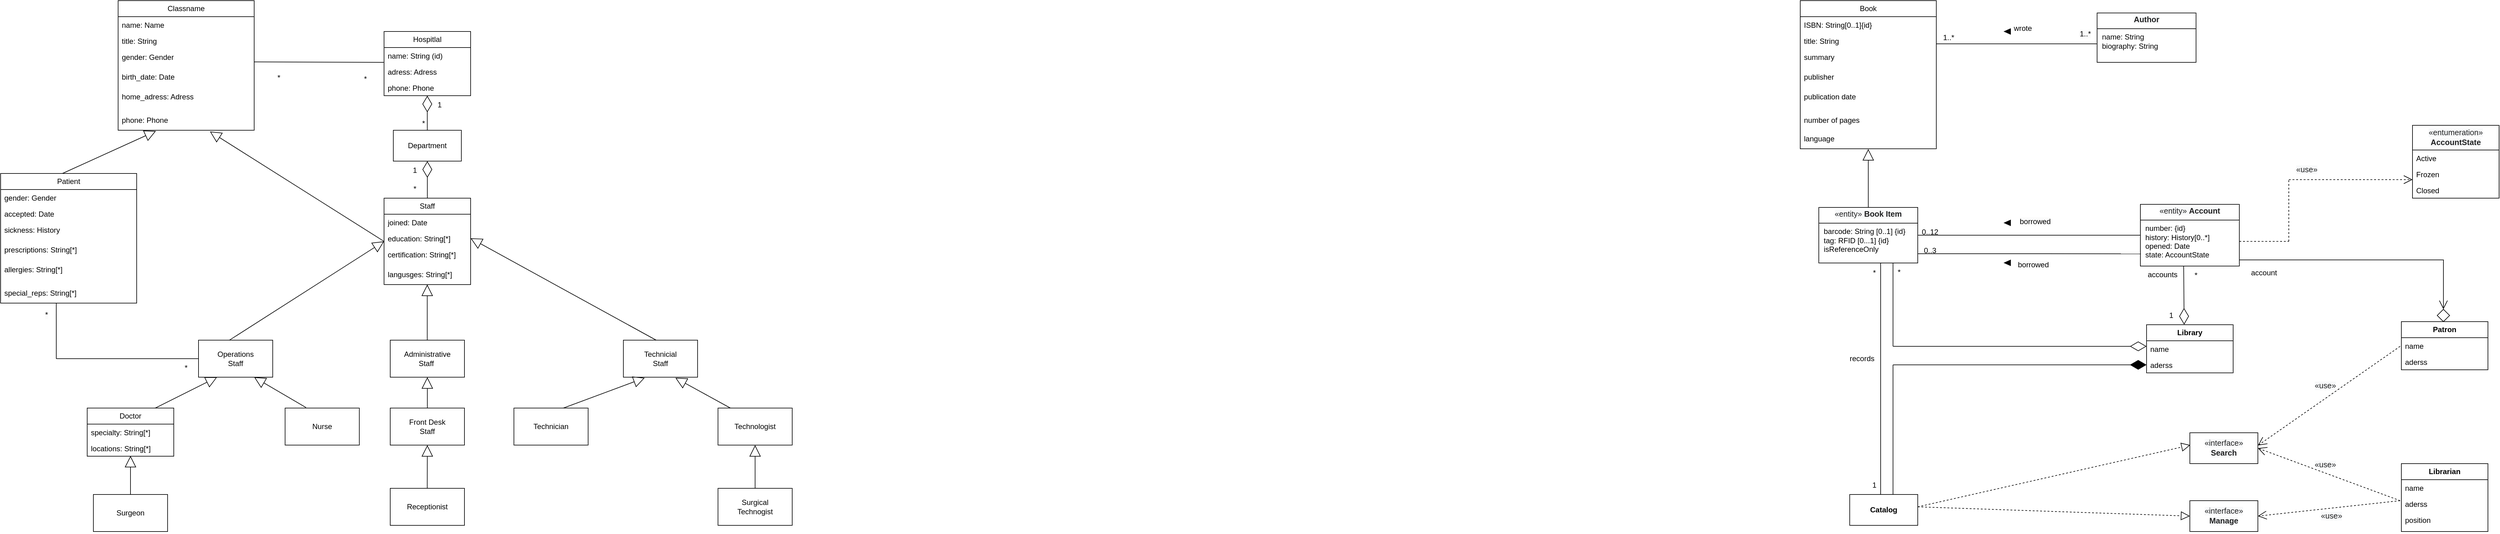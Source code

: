<mxfile version="26.0.6">
  <diagram name="Страница — 1" id="iwlYikpwrfQ1v3cVavcZ">
    <mxGraphModel dx="5607" dy="2600" grid="1" gridSize="10" guides="1" tooltips="1" connect="1" arrows="1" fold="1" page="1" pageScale="1" pageWidth="827" pageHeight="1169" math="0" shadow="0">
      <root>
        <mxCell id="0" />
        <mxCell id="1" parent="0" />
        <mxCell id="Wjek3iveRaIt2xlP4JqD-9" value="Hospitlal" style="swimlane;fontStyle=0;childLayout=stackLayout;horizontal=1;startSize=26;fillColor=none;horizontalStack=0;resizeParent=1;resizeParentMax=0;resizeLast=0;collapsible=1;marginBottom=0;whiteSpace=wrap;html=1;" vertex="1" parent="1">
          <mxGeometry x="320" y="100" width="140" height="104" as="geometry" />
        </mxCell>
        <mxCell id="Wjek3iveRaIt2xlP4JqD-10" value="name: String (id)" style="text;strokeColor=none;fillColor=none;align=left;verticalAlign=top;spacingLeft=4;spacingRight=4;overflow=hidden;rotatable=0;points=[[0,0.5],[1,0.5]];portConstraint=eastwest;whiteSpace=wrap;html=1;" vertex="1" parent="Wjek3iveRaIt2xlP4JqD-9">
          <mxGeometry y="26" width="140" height="26" as="geometry" />
        </mxCell>
        <mxCell id="Wjek3iveRaIt2xlP4JqD-11" value="adress: Adress" style="text;strokeColor=none;fillColor=none;align=left;verticalAlign=top;spacingLeft=4;spacingRight=4;overflow=hidden;rotatable=0;points=[[0,0.5],[1,0.5]];portConstraint=eastwest;whiteSpace=wrap;html=1;" vertex="1" parent="Wjek3iveRaIt2xlP4JqD-9">
          <mxGeometry y="52" width="140" height="26" as="geometry" />
        </mxCell>
        <mxCell id="Wjek3iveRaIt2xlP4JqD-12" value="phone: Phone" style="text;strokeColor=none;fillColor=none;align=left;verticalAlign=top;spacingLeft=4;spacingRight=4;overflow=hidden;rotatable=0;points=[[0,0.5],[1,0.5]];portConstraint=eastwest;whiteSpace=wrap;html=1;" vertex="1" parent="Wjek3iveRaIt2xlP4JqD-9">
          <mxGeometry y="78" width="140" height="26" as="geometry" />
        </mxCell>
        <mxCell id="Wjek3iveRaIt2xlP4JqD-14" value="Department" style="html=1;whiteSpace=wrap;" vertex="1" parent="1">
          <mxGeometry x="335" y="260" width="110" height="50" as="geometry" />
        </mxCell>
        <mxCell id="Wjek3iveRaIt2xlP4JqD-21" value="Staff" style="swimlane;fontStyle=0;childLayout=stackLayout;horizontal=1;startSize=26;fillColor=none;horizontalStack=0;resizeParent=1;resizeParentMax=0;resizeLast=0;collapsible=1;marginBottom=0;whiteSpace=wrap;html=1;" vertex="1" parent="1">
          <mxGeometry x="320" y="370" width="140" height="140" as="geometry" />
        </mxCell>
        <mxCell id="Wjek3iveRaIt2xlP4JqD-67" value="" style="endArrow=diamondThin;endFill=0;endSize=24;html=1;rounded=0;entryX=0.5;entryY=1;entryDx=0;entryDy=0;" edge="1" parent="Wjek3iveRaIt2xlP4JqD-21" target="Wjek3iveRaIt2xlP4JqD-14">
          <mxGeometry width="160" relative="1" as="geometry">
            <mxPoint x="70" as="sourcePoint" />
            <mxPoint x="230" as="targetPoint" />
          </mxGeometry>
        </mxCell>
        <mxCell id="Wjek3iveRaIt2xlP4JqD-22" value="joined: Date" style="text;strokeColor=none;fillColor=none;align=left;verticalAlign=top;spacingLeft=4;spacingRight=4;overflow=hidden;rotatable=0;points=[[0,0.5],[1,0.5]];portConstraint=eastwest;whiteSpace=wrap;html=1;" vertex="1" parent="Wjek3iveRaIt2xlP4JqD-21">
          <mxGeometry y="26" width="140" height="26" as="geometry" />
        </mxCell>
        <mxCell id="Wjek3iveRaIt2xlP4JqD-23" value="education: String[*]" style="text;strokeColor=none;fillColor=none;align=left;verticalAlign=top;spacingLeft=4;spacingRight=4;overflow=hidden;rotatable=0;points=[[0,0.5],[1,0.5]];portConstraint=eastwest;whiteSpace=wrap;html=1;" vertex="1" parent="Wjek3iveRaIt2xlP4JqD-21">
          <mxGeometry y="52" width="140" height="26" as="geometry" />
        </mxCell>
        <mxCell id="Wjek3iveRaIt2xlP4JqD-24" value="certification: String[*]" style="text;strokeColor=none;fillColor=none;align=left;verticalAlign=top;spacingLeft=4;spacingRight=4;overflow=hidden;rotatable=0;points=[[0,0.5],[1,0.5]];portConstraint=eastwest;whiteSpace=wrap;html=1;" vertex="1" parent="Wjek3iveRaIt2xlP4JqD-21">
          <mxGeometry y="78" width="140" height="32" as="geometry" />
        </mxCell>
        <mxCell id="Wjek3iveRaIt2xlP4JqD-26" value="langusges: String[*]" style="text;strokeColor=none;fillColor=none;align=left;verticalAlign=top;spacingLeft=4;spacingRight=4;overflow=hidden;rotatable=0;points=[[0,0.5],[1,0.5]];portConstraint=eastwest;whiteSpace=wrap;html=1;" vertex="1" parent="Wjek3iveRaIt2xlP4JqD-21">
          <mxGeometry y="110" width="140" height="30" as="geometry" />
        </mxCell>
        <mxCell id="Wjek3iveRaIt2xlP4JqD-27" value="Classname" style="swimlane;fontStyle=0;childLayout=stackLayout;horizontal=1;startSize=26;fillColor=none;horizontalStack=0;resizeParent=1;resizeParentMax=0;resizeLast=0;collapsible=1;marginBottom=0;whiteSpace=wrap;html=1;" vertex="1" parent="1">
          <mxGeometry x="-110" y="50" width="220" height="210" as="geometry" />
        </mxCell>
        <mxCell id="Wjek3iveRaIt2xlP4JqD-28" value="name: Name" style="text;strokeColor=none;fillColor=none;align=left;verticalAlign=top;spacingLeft=4;spacingRight=4;overflow=hidden;rotatable=0;points=[[0,0.5],[1,0.5]];portConstraint=eastwest;whiteSpace=wrap;html=1;" vertex="1" parent="Wjek3iveRaIt2xlP4JqD-27">
          <mxGeometry y="26" width="220" height="26" as="geometry" />
        </mxCell>
        <mxCell id="Wjek3iveRaIt2xlP4JqD-29" value="title: String" style="text;strokeColor=none;fillColor=none;align=left;verticalAlign=top;spacingLeft=4;spacingRight=4;overflow=hidden;rotatable=0;points=[[0,0.5],[1,0.5]];portConstraint=eastwest;whiteSpace=wrap;html=1;" vertex="1" parent="Wjek3iveRaIt2xlP4JqD-27">
          <mxGeometry y="52" width="220" height="26" as="geometry" />
        </mxCell>
        <mxCell id="Wjek3iveRaIt2xlP4JqD-30" value="gender: Gender" style="text;strokeColor=none;fillColor=none;align=left;verticalAlign=top;spacingLeft=4;spacingRight=4;overflow=hidden;rotatable=0;points=[[0,0.5],[1,0.5]];portConstraint=eastwest;whiteSpace=wrap;html=1;" vertex="1" parent="Wjek3iveRaIt2xlP4JqD-27">
          <mxGeometry y="78" width="220" height="32" as="geometry" />
        </mxCell>
        <mxCell id="Wjek3iveRaIt2xlP4JqD-33" value="birth_date: Date" style="text;strokeColor=none;fillColor=none;align=left;verticalAlign=top;spacingLeft=4;spacingRight=4;overflow=hidden;rotatable=0;points=[[0,0.5],[1,0.5]];portConstraint=eastwest;whiteSpace=wrap;html=1;" vertex="1" parent="Wjek3iveRaIt2xlP4JqD-27">
          <mxGeometry y="110" width="220" height="32" as="geometry" />
        </mxCell>
        <mxCell id="Wjek3iveRaIt2xlP4JqD-32" value="home_adress: Adress" style="text;strokeColor=none;fillColor=none;align=left;verticalAlign=top;spacingLeft=4;spacingRight=4;overflow=hidden;rotatable=0;points=[[0,0.5],[1,0.5]];portConstraint=eastwest;whiteSpace=wrap;html=1;" vertex="1" parent="Wjek3iveRaIt2xlP4JqD-27">
          <mxGeometry y="142" width="220" height="38" as="geometry" />
        </mxCell>
        <mxCell id="Wjek3iveRaIt2xlP4JqD-34" value="phone: Phone" style="text;strokeColor=none;fillColor=none;align=left;verticalAlign=top;spacingLeft=4;spacingRight=4;overflow=hidden;rotatable=0;points=[[0,0.5],[1,0.5]];portConstraint=eastwest;whiteSpace=wrap;html=1;" vertex="1" parent="Wjek3iveRaIt2xlP4JqD-27">
          <mxGeometry y="180" width="220" height="30" as="geometry" />
        </mxCell>
        <mxCell id="Wjek3iveRaIt2xlP4JqD-35" value="" style="endArrow=none;html=1;rounded=0;exitX=0.999;exitY=0.665;exitDx=0;exitDy=0;exitPerimeter=0;" edge="1" parent="1" source="Wjek3iveRaIt2xlP4JqD-30">
          <mxGeometry width="50" height="50" relative="1" as="geometry">
            <mxPoint x="270" y="200" as="sourcePoint" />
            <mxPoint x="320" y="150" as="targetPoint" />
          </mxGeometry>
        </mxCell>
        <mxCell id="Wjek3iveRaIt2xlP4JqD-36" value="*" style="text;html=1;align=center;verticalAlign=middle;whiteSpace=wrap;rounded=0;" vertex="1" parent="1">
          <mxGeometry x="120" y="160" width="60" height="30" as="geometry" />
        </mxCell>
        <mxCell id="Wjek3iveRaIt2xlP4JqD-37" value="*" style="text;html=1;align=center;verticalAlign=middle;whiteSpace=wrap;rounded=0;" vertex="1" parent="1">
          <mxGeometry x="260" y="162" width="60" height="30" as="geometry" />
        </mxCell>
        <mxCell id="Wjek3iveRaIt2xlP4JqD-38" value="Patient" style="swimlane;fontStyle=0;childLayout=stackLayout;horizontal=1;startSize=26;fillColor=none;horizontalStack=0;resizeParent=1;resizeParentMax=0;resizeLast=0;collapsible=1;marginBottom=0;whiteSpace=wrap;html=1;" vertex="1" parent="1">
          <mxGeometry x="-300" y="330" width="220" height="210" as="geometry" />
        </mxCell>
        <mxCell id="Wjek3iveRaIt2xlP4JqD-79" value="" style="endArrow=block;endSize=16;endFill=0;html=1;rounded=0;entryX=0.278;entryY=1.041;entryDx=0;entryDy=0;entryPerimeter=0;" edge="1" parent="Wjek3iveRaIt2xlP4JqD-38" target="Wjek3iveRaIt2xlP4JqD-34">
          <mxGeometry width="160" relative="1" as="geometry">
            <mxPoint x="100" as="sourcePoint" />
            <mxPoint x="260" as="targetPoint" />
          </mxGeometry>
        </mxCell>
        <mxCell id="Wjek3iveRaIt2xlP4JqD-39" value="gender: Gender" style="text;strokeColor=none;fillColor=none;align=left;verticalAlign=top;spacingLeft=4;spacingRight=4;overflow=hidden;rotatable=0;points=[[0,0.5],[1,0.5]];portConstraint=eastwest;whiteSpace=wrap;html=1;" vertex="1" parent="Wjek3iveRaIt2xlP4JqD-38">
          <mxGeometry y="26" width="220" height="26" as="geometry" />
        </mxCell>
        <mxCell id="Wjek3iveRaIt2xlP4JqD-40" value="accepted: Date" style="text;strokeColor=none;fillColor=none;align=left;verticalAlign=top;spacingLeft=4;spacingRight=4;overflow=hidden;rotatable=0;points=[[0,0.5],[1,0.5]];portConstraint=eastwest;whiteSpace=wrap;html=1;" vertex="1" parent="Wjek3iveRaIt2xlP4JqD-38">
          <mxGeometry y="52" width="220" height="26" as="geometry" />
        </mxCell>
        <mxCell id="Wjek3iveRaIt2xlP4JqD-41" value="sickness: History" style="text;strokeColor=none;fillColor=none;align=left;verticalAlign=top;spacingLeft=4;spacingRight=4;overflow=hidden;rotatable=0;points=[[0,0.5],[1,0.5]];portConstraint=eastwest;whiteSpace=wrap;html=1;" vertex="1" parent="Wjek3iveRaIt2xlP4JqD-38">
          <mxGeometry y="78" width="220" height="32" as="geometry" />
        </mxCell>
        <mxCell id="Wjek3iveRaIt2xlP4JqD-42" value="prescriptions: String[*]" style="text;strokeColor=none;fillColor=none;align=left;verticalAlign=top;spacingLeft=4;spacingRight=4;overflow=hidden;rotatable=0;points=[[0,0.5],[1,0.5]];portConstraint=eastwest;whiteSpace=wrap;html=1;" vertex="1" parent="Wjek3iveRaIt2xlP4JqD-38">
          <mxGeometry y="110" width="220" height="32" as="geometry" />
        </mxCell>
        <mxCell id="Wjek3iveRaIt2xlP4JqD-43" value="allergies: String[*]" style="text;strokeColor=none;fillColor=none;align=left;verticalAlign=top;spacingLeft=4;spacingRight=4;overflow=hidden;rotatable=0;points=[[0,0.5],[1,0.5]];portConstraint=eastwest;whiteSpace=wrap;html=1;" vertex="1" parent="Wjek3iveRaIt2xlP4JqD-38">
          <mxGeometry y="142" width="220" height="38" as="geometry" />
        </mxCell>
        <mxCell id="Wjek3iveRaIt2xlP4JqD-44" value="special_reps: String[*]" style="text;strokeColor=none;fillColor=none;align=left;verticalAlign=top;spacingLeft=4;spacingRight=4;overflow=hidden;rotatable=0;points=[[0,0.5],[1,0.5]];portConstraint=eastwest;whiteSpace=wrap;html=1;" vertex="1" parent="Wjek3iveRaIt2xlP4JqD-38">
          <mxGeometry y="180" width="220" height="30" as="geometry" />
        </mxCell>
        <mxCell id="Wjek3iveRaIt2xlP4JqD-45" value="Operations&lt;div&gt;Staff&lt;/div&gt;" style="rounded=0;whiteSpace=wrap;html=1;" vertex="1" parent="1">
          <mxGeometry x="20" y="600" width="120" height="60" as="geometry" />
        </mxCell>
        <mxCell id="Wjek3iveRaIt2xlP4JqD-46" value="Administrative&lt;div&gt;Staff&amp;nbsp;&lt;/div&gt;" style="rounded=0;whiteSpace=wrap;html=1;" vertex="1" parent="1">
          <mxGeometry x="330" y="600" width="120" height="60" as="geometry" />
        </mxCell>
        <mxCell id="Wjek3iveRaIt2xlP4JqD-47" value="Front Desk&lt;div&gt;Staff&lt;/div&gt;" style="rounded=0;whiteSpace=wrap;html=1;" vertex="1" parent="1">
          <mxGeometry x="330" y="710" width="120" height="60" as="geometry" />
        </mxCell>
        <mxCell id="Wjek3iveRaIt2xlP4JqD-48" value="Receptionist" style="rounded=0;whiteSpace=wrap;html=1;" vertex="1" parent="1">
          <mxGeometry x="330" y="840" width="120" height="60" as="geometry" />
        </mxCell>
        <mxCell id="Wjek3iveRaIt2xlP4JqD-49" value="Technician" style="rounded=0;whiteSpace=wrap;html=1;" vertex="1" parent="1">
          <mxGeometry x="530" y="710" width="120" height="60" as="geometry" />
        </mxCell>
        <mxCell id="Wjek3iveRaIt2xlP4JqD-50" value="Technicial&lt;div&gt;Staff&lt;/div&gt;" style="rounded=0;whiteSpace=wrap;html=1;" vertex="1" parent="1">
          <mxGeometry x="707" y="600" width="120" height="60" as="geometry" />
        </mxCell>
        <mxCell id="Wjek3iveRaIt2xlP4JqD-51" value="Technologist" style="rounded=0;whiteSpace=wrap;html=1;" vertex="1" parent="1">
          <mxGeometry x="860" y="710" width="120" height="60" as="geometry" />
        </mxCell>
        <mxCell id="Wjek3iveRaIt2xlP4JqD-52" value="Surgical&lt;div&gt;Technogist&lt;/div&gt;" style="rounded=0;whiteSpace=wrap;html=1;" vertex="1" parent="1">
          <mxGeometry x="860" y="840" width="120" height="60" as="geometry" />
        </mxCell>
        <mxCell id="Wjek3iveRaIt2xlP4JqD-53" value="Nurse" style="rounded=0;whiteSpace=wrap;html=1;" vertex="1" parent="1">
          <mxGeometry x="160" y="710" width="120" height="60" as="geometry" />
        </mxCell>
        <mxCell id="Wjek3iveRaIt2xlP4JqD-54" value="Doctor" style="swimlane;fontStyle=0;childLayout=stackLayout;horizontal=1;startSize=26;fillColor=none;horizontalStack=0;resizeParent=1;resizeParentMax=0;resizeLast=0;collapsible=1;marginBottom=0;whiteSpace=wrap;html=1;" vertex="1" parent="1">
          <mxGeometry x="-160" y="710" width="140" height="78" as="geometry" />
        </mxCell>
        <mxCell id="Wjek3iveRaIt2xlP4JqD-55" value="specialty: String[*]" style="text;strokeColor=none;fillColor=none;align=left;verticalAlign=top;spacingLeft=4;spacingRight=4;overflow=hidden;rotatable=0;points=[[0,0.5],[1,0.5]];portConstraint=eastwest;whiteSpace=wrap;html=1;" vertex="1" parent="Wjek3iveRaIt2xlP4JqD-54">
          <mxGeometry y="26" width="140" height="26" as="geometry" />
        </mxCell>
        <mxCell id="Wjek3iveRaIt2xlP4JqD-56" value="locations: String[*]" style="text;strokeColor=none;fillColor=none;align=left;verticalAlign=top;spacingLeft=4;spacingRight=4;overflow=hidden;rotatable=0;points=[[0,0.5],[1,0.5]];portConstraint=eastwest;whiteSpace=wrap;html=1;" vertex="1" parent="Wjek3iveRaIt2xlP4JqD-54">
          <mxGeometry y="52" width="140" height="26" as="geometry" />
        </mxCell>
        <mxCell id="Wjek3iveRaIt2xlP4JqD-58" value="Surgeon" style="rounded=0;whiteSpace=wrap;html=1;" vertex="1" parent="1">
          <mxGeometry x="-150" y="850" width="120" height="60" as="geometry" />
        </mxCell>
        <mxCell id="Wjek3iveRaIt2xlP4JqD-59" value="" style="endArrow=block;endSize=16;endFill=0;html=1;rounded=0;entryX=0.5;entryY=0.976;entryDx=0;entryDy=0;entryPerimeter=0;" edge="1" parent="1" target="Wjek3iveRaIt2xlP4JqD-56">
          <mxGeometry width="160" relative="1" as="geometry">
            <mxPoint x="-90" y="850" as="sourcePoint" />
            <mxPoint x="-90" y="780" as="targetPoint" />
          </mxGeometry>
        </mxCell>
        <mxCell id="Wjek3iveRaIt2xlP4JqD-63" value="" style="endArrow=block;endSize=16;endFill=0;html=1;rounded=0;entryX=0.75;entryY=1;entryDx=0;entryDy=0;exitX=0.282;exitY=-0.013;exitDx=0;exitDy=0;exitPerimeter=0;" edge="1" parent="1" source="Wjek3iveRaIt2xlP4JqD-53" target="Wjek3iveRaIt2xlP4JqD-45">
          <mxGeometry width="160" relative="1" as="geometry">
            <mxPoint x="220" y="710" as="sourcePoint" />
            <mxPoint x="380" y="710" as="targetPoint" />
          </mxGeometry>
        </mxCell>
        <mxCell id="Wjek3iveRaIt2xlP4JqD-65" value="" style="endArrow=block;endSize=16;endFill=0;html=1;rounded=0;exitX=0.5;exitY=0;exitDx=0;exitDy=0;entryX=0.5;entryY=1;entryDx=0;entryDy=0;" edge="1" parent="1" source="Wjek3iveRaIt2xlP4JqD-47" target="Wjek3iveRaIt2xlP4JqD-46">
          <mxGeometry width="160" relative="1" as="geometry">
            <mxPoint x="380" y="700" as="sourcePoint" />
            <mxPoint x="540" y="700" as="targetPoint" />
          </mxGeometry>
        </mxCell>
        <mxCell id="Wjek3iveRaIt2xlP4JqD-66" value="" style="endArrow=block;endSize=16;endFill=0;html=1;rounded=0;exitX=0.5;exitY=0;exitDx=0;exitDy=0;entryX=0.499;entryY=0.996;entryDx=0;entryDy=0;entryPerimeter=0;" edge="1" parent="1" target="Wjek3iveRaIt2xlP4JqD-26">
          <mxGeometry width="160" relative="1" as="geometry">
            <mxPoint x="389.85" y="600" as="sourcePoint" />
            <mxPoint x="389.85" y="550" as="targetPoint" />
          </mxGeometry>
        </mxCell>
        <mxCell id="Wjek3iveRaIt2xlP4JqD-69" value="" style="endArrow=diamondThin;endFill=0;endSize=24;html=1;rounded=0;entryX=0.428;entryY=0.99;entryDx=0;entryDy=0;entryPerimeter=0;" edge="1" parent="1">
          <mxGeometry width="160" relative="1" as="geometry">
            <mxPoint x="389.91" y="260" as="sourcePoint" />
            <mxPoint x="389.91" y="204" as="targetPoint" />
          </mxGeometry>
        </mxCell>
        <mxCell id="Wjek3iveRaIt2xlP4JqD-70" value="" style="endArrow=block;endSize=16;endFill=0;html=1;rounded=0;exitX=0.5;exitY=0;exitDx=0;exitDy=0;entryX=0.5;entryY=1;entryDx=0;entryDy=0;" edge="1" parent="1" target="Wjek3iveRaIt2xlP4JqD-47">
          <mxGeometry width="160" relative="1" as="geometry">
            <mxPoint x="389.83" y="840" as="sourcePoint" />
            <mxPoint x="389.83" y="790" as="targetPoint" />
          </mxGeometry>
        </mxCell>
        <mxCell id="Wjek3iveRaIt2xlP4JqD-72" value="" style="endArrow=block;endSize=16;endFill=0;html=1;rounded=0;entryX=0.5;entryY=1;entryDx=0;entryDy=0;" edge="1" parent="1" target="Wjek3iveRaIt2xlP4JqD-51">
          <mxGeometry width="160" relative="1" as="geometry">
            <mxPoint x="920" y="840" as="sourcePoint" />
            <mxPoint x="1080" y="840" as="targetPoint" />
          </mxGeometry>
        </mxCell>
        <mxCell id="Wjek3iveRaIt2xlP4JqD-73" value="" style="endArrow=block;endSize=16;endFill=0;html=1;rounded=0;entryX=0.701;entryY=1.018;entryDx=0;entryDy=0;entryPerimeter=0;exitX=0.167;exitY=0;exitDx=0;exitDy=0;exitPerimeter=0;" edge="1" parent="1" source="Wjek3iveRaIt2xlP4JqD-51" target="Wjek3iveRaIt2xlP4JqD-50">
          <mxGeometry width="160" relative="1" as="geometry">
            <mxPoint x="920" y="710" as="sourcePoint" />
            <mxPoint x="1080" y="710" as="targetPoint" />
          </mxGeometry>
        </mxCell>
        <mxCell id="Wjek3iveRaIt2xlP4JqD-74" value="" style="endArrow=block;endSize=16;endFill=0;html=1;rounded=0;entryX=0.288;entryY=1.018;entryDx=0;entryDy=0;entryPerimeter=0;" edge="1" parent="1" target="Wjek3iveRaIt2xlP4JqD-50">
          <mxGeometry width="160" relative="1" as="geometry">
            <mxPoint x="610" y="710" as="sourcePoint" />
            <mxPoint x="770" y="710" as="targetPoint" />
          </mxGeometry>
        </mxCell>
        <mxCell id="Wjek3iveRaIt2xlP4JqD-75" value="" style="endArrow=block;endSize=16;endFill=0;html=1;rounded=0;entryX=1;entryY=0.5;entryDx=0;entryDy=0;" edge="1" parent="1" target="Wjek3iveRaIt2xlP4JqD-23">
          <mxGeometry width="160" relative="1" as="geometry">
            <mxPoint x="760" y="600" as="sourcePoint" />
            <mxPoint x="920" y="600" as="targetPoint" />
          </mxGeometry>
        </mxCell>
        <mxCell id="Wjek3iveRaIt2xlP4JqD-76" value="" style="endArrow=block;endSize=16;endFill=0;html=1;rounded=0;entryX=0;entryY=0.692;entryDx=0;entryDy=0;entryPerimeter=0;" edge="1" parent="1" target="Wjek3iveRaIt2xlP4JqD-23">
          <mxGeometry width="160" relative="1" as="geometry">
            <mxPoint x="70" y="600" as="sourcePoint" />
            <mxPoint x="230" y="600" as="targetPoint" />
          </mxGeometry>
        </mxCell>
        <mxCell id="Wjek3iveRaIt2xlP4JqD-77" value="" style="endArrow=block;endSize=16;endFill=0;html=1;rounded=0;entryX=0.675;entryY=1.067;entryDx=0;entryDy=0;entryPerimeter=0;" edge="1" parent="1" target="Wjek3iveRaIt2xlP4JqD-34">
          <mxGeometry width="160" relative="1" as="geometry">
            <mxPoint x="320" y="440" as="sourcePoint" />
            <mxPoint x="480" y="440" as="targetPoint" />
          </mxGeometry>
        </mxCell>
        <mxCell id="Wjek3iveRaIt2xlP4JqD-80" value="" style="endArrow=none;html=1;rounded=0;" edge="1" parent="1">
          <mxGeometry width="50" height="50" relative="1" as="geometry">
            <mxPoint x="-210" y="630" as="sourcePoint" />
            <mxPoint x="20" y="630" as="targetPoint" />
          </mxGeometry>
        </mxCell>
        <mxCell id="Wjek3iveRaIt2xlP4JqD-82" value="" style="endArrow=none;html=1;rounded=0;entryX=0.409;entryY=1;entryDx=0;entryDy=0;entryPerimeter=0;" edge="1" parent="1" target="Wjek3iveRaIt2xlP4JqD-44">
          <mxGeometry width="50" height="50" relative="1" as="geometry">
            <mxPoint x="-210" y="630" as="sourcePoint" />
            <mxPoint x="-160" y="580" as="targetPoint" />
          </mxGeometry>
        </mxCell>
        <mxCell id="Wjek3iveRaIt2xlP4JqD-62" value="" style="endArrow=block;endSize=16;endFill=0;html=1;rounded=0;entryX=0.25;entryY=1;entryDx=0;entryDy=0;exitX=0.786;exitY=0;exitDx=0;exitDy=0;exitPerimeter=0;" edge="1" parent="1" source="Wjek3iveRaIt2xlP4JqD-54" target="Wjek3iveRaIt2xlP4JqD-45">
          <mxGeometry width="160" relative="1" as="geometry">
            <mxPoint x="-100" y="710" as="sourcePoint" />
            <mxPoint x="60" y="710" as="targetPoint" />
          </mxGeometry>
        </mxCell>
        <mxCell id="Wjek3iveRaIt2xlP4JqD-83" value="1" style="text;html=1;align=center;verticalAlign=middle;whiteSpace=wrap;rounded=0;" vertex="1" parent="1">
          <mxGeometry x="380" y="204" width="60" height="30" as="geometry" />
        </mxCell>
        <mxCell id="Wjek3iveRaIt2xlP4JqD-84" value="*" style="text;html=1;align=center;verticalAlign=middle;whiteSpace=wrap;rounded=0;" vertex="1" parent="1">
          <mxGeometry x="354" y="234" width="60" height="30" as="geometry" />
        </mxCell>
        <mxCell id="Wjek3iveRaIt2xlP4JqD-85" value="1" style="text;html=1;align=center;verticalAlign=middle;whiteSpace=wrap;rounded=0;" vertex="1" parent="1">
          <mxGeometry x="340" y="310" width="60" height="30" as="geometry" />
        </mxCell>
        <mxCell id="Wjek3iveRaIt2xlP4JqD-87" value="*" style="text;html=1;align=center;verticalAlign=middle;whiteSpace=wrap;rounded=0;" vertex="1" parent="1">
          <mxGeometry x="340" y="340" width="60" height="30" as="geometry" />
        </mxCell>
        <mxCell id="Wjek3iveRaIt2xlP4JqD-88" value="*" style="text;html=1;align=center;verticalAlign=middle;whiteSpace=wrap;rounded=0;" vertex="1" parent="1">
          <mxGeometry x="-30" y="630" width="60" height="30" as="geometry" />
        </mxCell>
        <mxCell id="Wjek3iveRaIt2xlP4JqD-89" value="&lt;span style=&quot;color: rgb(0, 0, 0); font-family: Helvetica; font-size: 12px; font-style: normal; font-variant-ligatures: normal; font-variant-caps: normal; font-weight: 400; letter-spacing: normal; orphans: 2; text-align: center; text-indent: 0px; text-transform: none; widows: 2; word-spacing: 0px; -webkit-text-stroke-width: 0px; white-space: normal; background-color: rgb(251, 251, 251); text-decoration-thickness: initial; text-decoration-style: initial; text-decoration-color: initial; display: inline !important; float: none;&quot;&gt;*&lt;/span&gt;" style="text;whiteSpace=wrap;html=1;" vertex="1" parent="1">
          <mxGeometry x="-230" y="545" width="40" height="40" as="geometry" />
        </mxCell>
        <mxCell id="Wjek3iveRaIt2xlP4JqD-90" value="Book" style="swimlane;fontStyle=0;childLayout=stackLayout;horizontal=1;startSize=26;fillColor=none;horizontalStack=0;resizeParent=1;resizeParentMax=0;resizeLast=0;collapsible=1;marginBottom=0;whiteSpace=wrap;html=1;" vertex="1" parent="1">
          <mxGeometry x="2610" y="50" width="220" height="240" as="geometry" />
        </mxCell>
        <mxCell id="Wjek3iveRaIt2xlP4JqD-91" value="ISBN: String[0..1]{id}" style="text;strokeColor=none;fillColor=none;align=left;verticalAlign=top;spacingLeft=4;spacingRight=4;overflow=hidden;rotatable=0;points=[[0,0.5],[1,0.5]];portConstraint=eastwest;whiteSpace=wrap;html=1;" vertex="1" parent="Wjek3iveRaIt2xlP4JqD-90">
          <mxGeometry y="26" width="220" height="26" as="geometry" />
        </mxCell>
        <mxCell id="Wjek3iveRaIt2xlP4JqD-92" value="title: String" style="text;strokeColor=none;fillColor=none;align=left;verticalAlign=top;spacingLeft=4;spacingRight=4;overflow=hidden;rotatable=0;points=[[0,0.5],[1,0.5]];portConstraint=eastwest;whiteSpace=wrap;html=1;" vertex="1" parent="Wjek3iveRaIt2xlP4JqD-90">
          <mxGeometry y="52" width="220" height="26" as="geometry" />
        </mxCell>
        <mxCell id="Wjek3iveRaIt2xlP4JqD-93" value="summary" style="text;strokeColor=none;fillColor=none;align=left;verticalAlign=top;spacingLeft=4;spacingRight=4;overflow=hidden;rotatable=0;points=[[0,0.5],[1,0.5]];portConstraint=eastwest;whiteSpace=wrap;html=1;" vertex="1" parent="Wjek3iveRaIt2xlP4JqD-90">
          <mxGeometry y="78" width="220" height="32" as="geometry" />
        </mxCell>
        <mxCell id="Wjek3iveRaIt2xlP4JqD-94" value="publisher" style="text;strokeColor=none;fillColor=none;align=left;verticalAlign=top;spacingLeft=4;spacingRight=4;overflow=hidden;rotatable=0;points=[[0,0.5],[1,0.5]];portConstraint=eastwest;whiteSpace=wrap;html=1;" vertex="1" parent="Wjek3iveRaIt2xlP4JqD-90">
          <mxGeometry y="110" width="220" height="32" as="geometry" />
        </mxCell>
        <mxCell id="Wjek3iveRaIt2xlP4JqD-95" value="publication date" style="text;strokeColor=none;fillColor=none;align=left;verticalAlign=top;spacingLeft=4;spacingRight=4;overflow=hidden;rotatable=0;points=[[0,0.5],[1,0.5]];portConstraint=eastwest;whiteSpace=wrap;html=1;" vertex="1" parent="Wjek3iveRaIt2xlP4JqD-90">
          <mxGeometry y="142" width="220" height="38" as="geometry" />
        </mxCell>
        <mxCell id="Wjek3iveRaIt2xlP4JqD-96" value="number of pages" style="text;strokeColor=none;fillColor=none;align=left;verticalAlign=top;spacingLeft=4;spacingRight=4;overflow=hidden;rotatable=0;points=[[0,0.5],[1,0.5]];portConstraint=eastwest;whiteSpace=wrap;html=1;" vertex="1" parent="Wjek3iveRaIt2xlP4JqD-90">
          <mxGeometry y="180" width="220" height="30" as="geometry" />
        </mxCell>
        <mxCell id="Wjek3iveRaIt2xlP4JqD-97" value="language" style="text;strokeColor=none;fillColor=none;align=left;verticalAlign=top;spacingLeft=4;spacingRight=4;overflow=hidden;rotatable=0;points=[[0,0.5],[1,0.5]];portConstraint=eastwest;whiteSpace=wrap;html=1;" vertex="1" parent="Wjek3iveRaIt2xlP4JqD-90">
          <mxGeometry y="210" width="220" height="30" as="geometry" />
        </mxCell>
        <mxCell id="Wjek3iveRaIt2xlP4JqD-102" value="&lt;p style=&quot;margin: 4px 0px 0px; text-align: center;&quot;&gt;&lt;span style=&quot;background-color: rgb(248, 249, 250); color: rgb(32, 33, 34); font-family: sans-serif; font-size: 12.6px; text-align: left;&quot;&gt;«entity&lt;/span&gt;&lt;span style=&quot;background-color: rgb(248, 249, 250); color: rgb(32, 33, 34); font-family: sans-serif; font-size: 12.6px; text-align: left;&quot;&gt;» &lt;b style=&quot;&quot;&gt;Book Item&lt;/b&gt;&lt;/span&gt;&lt;/p&gt;&lt;hr size=&quot;1&quot; style=&quot;border-style:solid;&quot;&gt;&lt;p style=&quot;margin:0px;margin-left:8px;&quot;&gt;barcode: String [0..1] {id}&lt;br&gt;tag: RFID [0...1] {id}&lt;br&gt;isReferenceOnly&lt;/p&gt;" style="verticalAlign=top;align=left;overflow=fill;html=1;whiteSpace=wrap;" vertex="1" parent="1">
          <mxGeometry x="2640" y="385" width="160" height="90" as="geometry" />
        </mxCell>
        <mxCell id="Wjek3iveRaIt2xlP4JqD-103" value="" style="endArrow=block;endSize=16;endFill=0;html=1;rounded=0;entryX=0.5;entryY=1.014;entryDx=0;entryDy=0;entryPerimeter=0;exitX=0.5;exitY=0;exitDx=0;exitDy=0;" edge="1" parent="1" source="Wjek3iveRaIt2xlP4JqD-102" target="Wjek3iveRaIt2xlP4JqD-97">
          <mxGeometry width="160" relative="1" as="geometry">
            <mxPoint x="2720" y="380" as="sourcePoint" />
            <mxPoint x="2880" y="380" as="targetPoint" />
          </mxGeometry>
        </mxCell>
        <mxCell id="Wjek3iveRaIt2xlP4JqD-105" value="&lt;p style=&quot;text-align: center; margin: 4px 0px 0px;&quot;&gt;&lt;font face=&quot;sans-serif&quot; color=&quot;#202122&quot;&gt;&lt;span style=&quot;font-size: 12.6px; background-color: rgb(248, 249, 250);&quot;&gt;&lt;b style=&quot;&quot;&gt;Author&lt;/b&gt;&lt;/span&gt;&lt;/font&gt;&lt;/p&gt;&lt;hr size=&quot;1&quot; style=&quot;border-style:solid;&quot;&gt;&lt;p style=&quot;margin:0px;margin-left:8px;&quot;&gt;name: String&amp;nbsp;&lt;br&gt;biography: String&lt;/p&gt;" style="verticalAlign=top;align=left;overflow=fill;html=1;whiteSpace=wrap;" vertex="1" parent="1">
          <mxGeometry x="3090" y="70" width="160" height="80" as="geometry" />
        </mxCell>
        <mxCell id="Wjek3iveRaIt2xlP4JqD-111" value="&lt;p style=&quot;margin: 4px 0px 0px; text-align: center;&quot;&gt;&lt;span style=&quot;background-color: rgb(248, 249, 250); color: rgb(32, 33, 34); font-family: sans-serif; font-size: 12.6px; text-align: left;&quot;&gt;«entity&lt;/span&gt;&lt;span style=&quot;background-color: rgb(248, 249, 250); color: rgb(32, 33, 34); font-family: sans-serif; font-size: 12.6px; text-align: left;&quot;&gt;» &lt;b&gt;Account&lt;/b&gt;&lt;/span&gt;&lt;/p&gt;&lt;hr size=&quot;1&quot; style=&quot;border-style:solid;&quot;&gt;&lt;p style=&quot;margin:0px;margin-left:8px;&quot;&gt;number: {id}&lt;br&gt;history: History[0..*]&lt;br&gt;opened: Date&lt;/p&gt;&lt;p style=&quot;margin:0px;margin-left:8px;&quot;&gt;state: AccountState&lt;/p&gt;" style="verticalAlign=top;align=left;overflow=fill;html=1;whiteSpace=wrap;" vertex="1" parent="1">
          <mxGeometry x="3160" y="380" width="160" height="100" as="geometry" />
        </mxCell>
        <mxCell id="Wjek3iveRaIt2xlP4JqD-112" value="&lt;span style=&quot;background-color: rgb(248, 249, 250); color: rgb(32, 33, 34); font-family: sans-serif; font-size: 12.6px; text-align: left;&quot;&gt;«entumeration&lt;/span&gt;&lt;span style=&quot;background-color: rgb(248, 249, 250); color: rgb(32, 33, 34); font-family: sans-serif; font-size: 12.6px; text-align: left;&quot;&gt;»&lt;/span&gt;&lt;div&gt;&lt;span style=&quot;background-color: rgb(248, 249, 250); color: rgb(32, 33, 34); font-family: sans-serif; font-size: 12.6px; text-align: left;&quot;&gt;&lt;b&gt;AccountState&lt;/b&gt;&lt;/span&gt;&lt;/div&gt;" style="swimlane;fontStyle=0;childLayout=stackLayout;horizontal=1;startSize=40;fillColor=none;horizontalStack=0;resizeParent=1;resizeParentMax=0;resizeLast=0;collapsible=1;marginBottom=0;whiteSpace=wrap;html=1;" vertex="1" parent="1">
          <mxGeometry x="3600" y="252" width="140" height="118" as="geometry" />
        </mxCell>
        <mxCell id="Wjek3iveRaIt2xlP4JqD-113" value="Active" style="text;strokeColor=none;fillColor=none;align=left;verticalAlign=top;spacingLeft=4;spacingRight=4;overflow=hidden;rotatable=0;points=[[0,0.5],[1,0.5]];portConstraint=eastwest;whiteSpace=wrap;html=1;" vertex="1" parent="Wjek3iveRaIt2xlP4JqD-112">
          <mxGeometry y="40" width="140" height="26" as="geometry" />
        </mxCell>
        <mxCell id="Wjek3iveRaIt2xlP4JqD-114" value="Frozen" style="text;strokeColor=none;fillColor=none;align=left;verticalAlign=top;spacingLeft=4;spacingRight=4;overflow=hidden;rotatable=0;points=[[0,0.5],[1,0.5]];portConstraint=eastwest;whiteSpace=wrap;html=1;" vertex="1" parent="Wjek3iveRaIt2xlP4JqD-112">
          <mxGeometry y="66" width="140" height="26" as="geometry" />
        </mxCell>
        <mxCell id="Wjek3iveRaIt2xlP4JqD-115" value="Closed" style="text;strokeColor=none;fillColor=none;align=left;verticalAlign=top;spacingLeft=4;spacingRight=4;overflow=hidden;rotatable=0;points=[[0,0.5],[1,0.5]];portConstraint=eastwest;whiteSpace=wrap;html=1;" vertex="1" parent="Wjek3iveRaIt2xlP4JqD-112">
          <mxGeometry y="92" width="140" height="26" as="geometry" />
        </mxCell>
        <mxCell id="Wjek3iveRaIt2xlP4JqD-117" value="" style="endArrow=none;dashed=1;html=1;rounded=0;" edge="1" parent="1">
          <mxGeometry width="50" height="50" relative="1" as="geometry">
            <mxPoint x="3320" y="440" as="sourcePoint" />
            <mxPoint x="3400" y="440" as="targetPoint" />
          </mxGeometry>
        </mxCell>
        <mxCell id="Wjek3iveRaIt2xlP4JqD-119" value="" style="endArrow=none;dashed=1;html=1;rounded=0;" edge="1" parent="1">
          <mxGeometry width="50" height="50" relative="1" as="geometry">
            <mxPoint x="3400" y="440" as="sourcePoint" />
            <mxPoint x="3400" y="340" as="targetPoint" />
          </mxGeometry>
        </mxCell>
        <mxCell id="Wjek3iveRaIt2xlP4JqD-120" value="" style="endArrow=open;endSize=12;dashed=1;html=1;rounded=0;entryX=0;entryY=0.846;entryDx=0;entryDy=0;entryPerimeter=0;" edge="1" parent="1" target="Wjek3iveRaIt2xlP4JqD-114">
          <mxGeometry width="160" relative="1" as="geometry">
            <mxPoint x="3400" y="340" as="sourcePoint" />
            <mxPoint x="3560" y="340" as="targetPoint" />
          </mxGeometry>
        </mxCell>
        <mxCell id="Wjek3iveRaIt2xlP4JqD-121" value="&lt;b&gt;Catalog&lt;/b&gt;" style="html=1;whiteSpace=wrap;" vertex="1" parent="1">
          <mxGeometry x="2690" y="850" width="110" height="50" as="geometry" />
        </mxCell>
        <mxCell id="Wjek3iveRaIt2xlP4JqD-122" value="" style="endArrow=none;html=1;rounded=0;" edge="1" parent="1">
          <mxGeometry width="50" height="50" relative="1" as="geometry">
            <mxPoint x="2740" y="850" as="sourcePoint" />
            <mxPoint x="2740" y="475" as="targetPoint" />
          </mxGeometry>
        </mxCell>
        <mxCell id="Wjek3iveRaIt2xlP4JqD-123" value="" style="endArrow=none;html=1;rounded=0;entryX=0;entryY=0.5;entryDx=0;entryDy=0;" edge="1" parent="1" target="Wjek3iveRaIt2xlP4JqD-111">
          <mxGeometry width="50" height="50" relative="1" as="geometry">
            <mxPoint x="2800" y="430" as="sourcePoint" />
            <mxPoint x="2850" y="380" as="targetPoint" />
            <Array as="points">
              <mxPoint x="2860" y="430" />
            </Array>
          </mxGeometry>
        </mxCell>
        <mxCell id="Wjek3iveRaIt2xlP4JqD-124" value="" style="endArrow=none;html=1;rounded=0;entryX=0.005;entryY=0.801;entryDx=0;entryDy=0;entryPerimeter=0;" edge="1" parent="1" target="Wjek3iveRaIt2xlP4JqD-111">
          <mxGeometry width="50" height="50" relative="1" as="geometry">
            <mxPoint x="2800" y="460" as="sourcePoint" />
            <mxPoint x="2850" y="410" as="targetPoint" />
          </mxGeometry>
        </mxCell>
        <mxCell id="Wjek3iveRaIt2xlP4JqD-125" value="&lt;b&gt;Library&lt;/b&gt;" style="swimlane;fontStyle=0;childLayout=stackLayout;horizontal=1;startSize=26;fillColor=none;horizontalStack=0;resizeParent=1;resizeParentMax=0;resizeLast=0;collapsible=1;marginBottom=0;whiteSpace=wrap;html=1;" vertex="1" parent="1">
          <mxGeometry x="3170" y="575" width="140" height="78" as="geometry" />
        </mxCell>
        <mxCell id="Wjek3iveRaIt2xlP4JqD-126" value="name" style="text;strokeColor=none;fillColor=none;align=left;verticalAlign=top;spacingLeft=4;spacingRight=4;overflow=hidden;rotatable=0;points=[[0,0.5],[1,0.5]];portConstraint=eastwest;whiteSpace=wrap;html=1;" vertex="1" parent="Wjek3iveRaIt2xlP4JqD-125">
          <mxGeometry y="26" width="140" height="26" as="geometry" />
        </mxCell>
        <mxCell id="Wjek3iveRaIt2xlP4JqD-127" value="aderss" style="text;strokeColor=none;fillColor=none;align=left;verticalAlign=top;spacingLeft=4;spacingRight=4;overflow=hidden;rotatable=0;points=[[0,0.5],[1,0.5]];portConstraint=eastwest;whiteSpace=wrap;html=1;" vertex="1" parent="Wjek3iveRaIt2xlP4JqD-125">
          <mxGeometry y="52" width="140" height="26" as="geometry" />
        </mxCell>
        <mxCell id="Wjek3iveRaIt2xlP4JqD-129" value="&lt;span style=&quot;background-color: rgb(248, 249, 250); color: rgb(32, 33, 34); font-family: sans-serif; font-size: 12.6px; text-align: left;&quot;&gt;«interface&lt;/span&gt;&lt;span style=&quot;background-color: rgb(248, 249, 250); color: rgb(32, 33, 34); font-family: sans-serif; font-size: 12.6px; text-align: left;&quot;&gt;»&lt;/span&gt;&lt;div&gt;&lt;span style=&quot;background-color: rgb(248, 249, 250); color: rgb(32, 33, 34); font-family: sans-serif; font-size: 12.6px; text-align: left;&quot;&gt;&lt;b&gt;Search&lt;/b&gt;&lt;/span&gt;&lt;/div&gt;" style="html=1;whiteSpace=wrap;" vertex="1" parent="1">
          <mxGeometry x="3240" y="750" width="110" height="50" as="geometry" />
        </mxCell>
        <mxCell id="Wjek3iveRaIt2xlP4JqD-130" value="&lt;span style=&quot;background-color: rgb(248, 249, 250); color: rgb(32, 33, 34); font-family: sans-serif; font-size: 12.6px; text-align: left;&quot;&gt;«interface&lt;/span&gt;&lt;span style=&quot;background-color: rgb(248, 249, 250); color: rgb(32, 33, 34); font-family: sans-serif; font-size: 12.6px; text-align: left;&quot;&gt;»&lt;/span&gt;&lt;div&gt;&lt;span style=&quot;background-color: rgb(248, 249, 250); color: rgb(32, 33, 34); font-family: sans-serif; font-size: 12.6px; text-align: left;&quot;&gt;&lt;b&gt;Manage&lt;/b&gt;&lt;/span&gt;&lt;/div&gt;" style="html=1;whiteSpace=wrap;" vertex="1" parent="1">
          <mxGeometry x="3240" y="860" width="110" height="50" as="geometry" />
        </mxCell>
        <mxCell id="Wjek3iveRaIt2xlP4JqD-131" value="" style="endArrow=none;html=1;rounded=0;" edge="1" parent="1">
          <mxGeometry width="50" height="50" relative="1" as="geometry">
            <mxPoint x="2760" y="850" as="sourcePoint" />
            <mxPoint x="2760" y="640" as="targetPoint" />
          </mxGeometry>
        </mxCell>
        <mxCell id="Wjek3iveRaIt2xlP4JqD-132" value="" style="endArrow=diamondThin;endFill=1;endSize=24;html=1;rounded=0;" edge="1" parent="1">
          <mxGeometry width="160" relative="1" as="geometry">
            <mxPoint x="2760" y="640" as="sourcePoint" />
            <mxPoint x="3170" y="640" as="targetPoint" />
          </mxGeometry>
        </mxCell>
        <mxCell id="Wjek3iveRaIt2xlP4JqD-133" value="" style="endArrow=none;html=1;rounded=0;entryX=0.75;entryY=1;entryDx=0;entryDy=0;" edge="1" parent="1" target="Wjek3iveRaIt2xlP4JqD-102">
          <mxGeometry width="50" height="50" relative="1" as="geometry">
            <mxPoint x="2760" y="610" as="sourcePoint" />
            <mxPoint x="2760" y="480" as="targetPoint" />
          </mxGeometry>
        </mxCell>
        <mxCell id="Wjek3iveRaIt2xlP4JqD-135" value="" style="endArrow=diamondThin;endFill=0;endSize=24;html=1;rounded=0;entryX=0;entryY=0.346;entryDx=0;entryDy=0;entryPerimeter=0;" edge="1" parent="1" target="Wjek3iveRaIt2xlP4JqD-126">
          <mxGeometry width="160" relative="1" as="geometry">
            <mxPoint x="2760" y="610" as="sourcePoint" />
            <mxPoint x="2920" y="610" as="targetPoint" />
          </mxGeometry>
        </mxCell>
        <mxCell id="Wjek3iveRaIt2xlP4JqD-136" value="" style="endArrow=block;dashed=1;endFill=0;endSize=12;html=1;rounded=0;entryX=0.006;entryY=0.401;entryDx=0;entryDy=0;entryPerimeter=0;" edge="1" parent="1" target="Wjek3iveRaIt2xlP4JqD-129">
          <mxGeometry width="160" relative="1" as="geometry">
            <mxPoint x="2800" y="870" as="sourcePoint" />
            <mxPoint x="2960" y="870" as="targetPoint" />
          </mxGeometry>
        </mxCell>
        <mxCell id="Wjek3iveRaIt2xlP4JqD-139" value="" style="endArrow=block;dashed=1;endFill=0;endSize=12;html=1;rounded=0;entryX=0;entryY=0.5;entryDx=0;entryDy=0;" edge="1" parent="1" target="Wjek3iveRaIt2xlP4JqD-130">
          <mxGeometry width="160" relative="1" as="geometry">
            <mxPoint x="2800" y="870" as="sourcePoint" />
            <mxPoint x="2960" y="870" as="targetPoint" />
          </mxGeometry>
        </mxCell>
        <mxCell id="Wjek3iveRaIt2xlP4JqD-140" value="&lt;b&gt;Patron&lt;/b&gt;" style="swimlane;fontStyle=0;childLayout=stackLayout;horizontal=1;startSize=26;fillColor=none;horizontalStack=0;resizeParent=1;resizeParentMax=0;resizeLast=0;collapsible=1;marginBottom=0;whiteSpace=wrap;html=1;" vertex="1" parent="1">
          <mxGeometry x="3582" y="570" width="140" height="78" as="geometry" />
        </mxCell>
        <mxCell id="Wjek3iveRaIt2xlP4JqD-141" value="name" style="text;strokeColor=none;fillColor=none;align=left;verticalAlign=top;spacingLeft=4;spacingRight=4;overflow=hidden;rotatable=0;points=[[0,0.5],[1,0.5]];portConstraint=eastwest;whiteSpace=wrap;html=1;" vertex="1" parent="Wjek3iveRaIt2xlP4JqD-140">
          <mxGeometry y="26" width="140" height="26" as="geometry" />
        </mxCell>
        <mxCell id="Wjek3iveRaIt2xlP4JqD-151" value="" style="endArrow=open;endSize=12;dashed=1;html=1;rounded=0;entryX=1.001;entryY=0.411;entryDx=0;entryDy=0;entryPerimeter=0;" edge="1" parent="Wjek3iveRaIt2xlP4JqD-140" target="Wjek3iveRaIt2xlP4JqD-129">
          <mxGeometry width="160" relative="1" as="geometry">
            <mxPoint x="-2" y="40" as="sourcePoint" />
            <mxPoint x="158" y="40" as="targetPoint" />
          </mxGeometry>
        </mxCell>
        <mxCell id="Wjek3iveRaIt2xlP4JqD-142" value="aderss" style="text;strokeColor=none;fillColor=none;align=left;verticalAlign=top;spacingLeft=4;spacingRight=4;overflow=hidden;rotatable=0;points=[[0,0.5],[1,0.5]];portConstraint=eastwest;whiteSpace=wrap;html=1;" vertex="1" parent="Wjek3iveRaIt2xlP4JqD-140">
          <mxGeometry y="52" width="140" height="26" as="geometry" />
        </mxCell>
        <mxCell id="Wjek3iveRaIt2xlP4JqD-143" value="&lt;b&gt;Librarian&lt;/b&gt;" style="swimlane;fontStyle=0;childLayout=stackLayout;horizontal=1;startSize=26;fillColor=none;horizontalStack=0;resizeParent=1;resizeParentMax=0;resizeLast=0;collapsible=1;marginBottom=0;whiteSpace=wrap;html=1;" vertex="1" parent="1">
          <mxGeometry x="3582" y="800" width="140" height="110" as="geometry" />
        </mxCell>
        <mxCell id="Wjek3iveRaIt2xlP4JqD-144" value="name" style="text;strokeColor=none;fillColor=none;align=left;verticalAlign=top;spacingLeft=4;spacingRight=4;overflow=hidden;rotatable=0;points=[[0,0.5],[1,0.5]];portConstraint=eastwest;whiteSpace=wrap;html=1;" vertex="1" parent="Wjek3iveRaIt2xlP4JqD-143">
          <mxGeometry y="26" width="140" height="26" as="geometry" />
        </mxCell>
        <mxCell id="Wjek3iveRaIt2xlP4JqD-147" value="" style="endArrow=open;endSize=12;dashed=1;html=1;rounded=0;entryX=1;entryY=0.5;entryDx=0;entryDy=0;" edge="1" parent="Wjek3iveRaIt2xlP4JqD-143" target="Wjek3iveRaIt2xlP4JqD-130">
          <mxGeometry width="160" relative="1" as="geometry">
            <mxPoint x="-2" y="60" as="sourcePoint" />
            <mxPoint x="158" y="60" as="targetPoint" />
          </mxGeometry>
        </mxCell>
        <mxCell id="Wjek3iveRaIt2xlP4JqD-153" value="" style="endArrow=open;endSize=12;dashed=1;html=1;rounded=0;entryX=1;entryY=0.5;entryDx=0;entryDy=0;" edge="1" parent="Wjek3iveRaIt2xlP4JqD-143" target="Wjek3iveRaIt2xlP4JqD-129">
          <mxGeometry width="160" relative="1" as="geometry">
            <mxPoint x="-2" y="60" as="sourcePoint" />
            <mxPoint x="158" y="60" as="targetPoint" />
          </mxGeometry>
        </mxCell>
        <mxCell id="Wjek3iveRaIt2xlP4JqD-145" value="aderss" style="text;strokeColor=none;fillColor=none;align=left;verticalAlign=top;spacingLeft=4;spacingRight=4;overflow=hidden;rotatable=0;points=[[0,0.5],[1,0.5]];portConstraint=eastwest;whiteSpace=wrap;html=1;" vertex="1" parent="Wjek3iveRaIt2xlP4JqD-143">
          <mxGeometry y="52" width="140" height="58" as="geometry" />
        </mxCell>
        <mxCell id="Wjek3iveRaIt2xlP4JqD-146" value="position" style="text;strokeColor=none;fillColor=none;align=left;verticalAlign=top;spacingLeft=4;spacingRight=4;overflow=hidden;rotatable=0;points=[[0,0.5],[1,0.5]];portConstraint=eastwest;whiteSpace=wrap;html=1;" vertex="1" parent="1">
          <mxGeometry x="3582" y="878" width="140" height="26" as="geometry" />
        </mxCell>
        <mxCell id="Wjek3iveRaIt2xlP4JqD-148" value="&lt;span style=&quot;forced-color-adjust: none; font-style: normal; font-variant-ligatures: normal; font-variant-caps: normal; font-weight: 400; letter-spacing: normal; orphans: 2; text-indent: 0px; text-transform: none; widows: 2; word-spacing: 0px; -webkit-text-stroke-width: 0px; white-space: normal; text-decoration-thickness: initial; text-decoration-style: initial; text-decoration-color: initial; background-color: rgb(248, 249, 250); color: rgb(32, 33, 34); font-family: sans-serif; font-size: 12.6px; text-align: left;&quot;&gt;«use&lt;/span&gt;&lt;span style=&quot;forced-color-adjust: none; font-style: normal; font-variant-ligatures: normal; font-variant-caps: normal; font-weight: 400; letter-spacing: normal; orphans: 2; text-indent: 0px; text-transform: none; widows: 2; word-spacing: 0px; -webkit-text-stroke-width: 0px; white-space: normal; text-decoration-thickness: initial; text-decoration-style: initial; text-decoration-color: initial; background-color: rgb(248, 249, 250); color: rgb(32, 33, 34); font-family: sans-serif; font-size: 12.6px; text-align: left;&quot;&gt;»&lt;/span&gt;" style="text;whiteSpace=wrap;html=1;" vertex="1" parent="1">
          <mxGeometry x="3450" y="871" width="100" height="40" as="geometry" />
        </mxCell>
        <mxCell id="Wjek3iveRaIt2xlP4JqD-150" value="&lt;span data-mx-given-colors=&quot;{&amp;quot;background-color&amp;quot;:&amp;quot;rgb(248, 249, 250)&amp;quot;,&amp;quot;color&amp;quot;:&amp;quot;rgb(32, 33, 34)&amp;quot;}&quot; style=&quot;forced-color-adjust: none; font-style: normal; font-variant-ligatures: normal; font-variant-caps: normal; font-weight: 400; letter-spacing: normal; orphans: 2; text-align: left; text-indent: 0px; text-transform: none; widows: 2; word-spacing: 0px; -webkit-text-stroke-width: 0px; white-space: normal; text-decoration-thickness: initial; text-decoration-style: initial; text-decoration-color: initial; background-color: light-dark(rgb(248, 249, 250), rgb(22, 23, 24)); color: light-dark(rgb(32, 33, 34), rgb(208, 209, 210)); font-family: sans-serif; font-size: 12.6px;&quot;&gt;«use&lt;/span&gt;&lt;span data-mx-given-colors=&quot;{&amp;quot;background-color&amp;quot;:&amp;quot;rgb(248, 249, 250)&amp;quot;,&amp;quot;color&amp;quot;:&amp;quot;rgb(32, 33, 34)&amp;quot;}&quot; style=&quot;forced-color-adjust: none; font-style: normal; font-variant-ligatures: normal; font-variant-caps: normal; font-weight: 400; letter-spacing: normal; orphans: 2; text-align: left; text-indent: 0px; text-transform: none; widows: 2; word-spacing: 0px; -webkit-text-stroke-width: 0px; white-space: normal; text-decoration-thickness: initial; text-decoration-style: initial; text-decoration-color: initial; background-color: light-dark(rgb(248, 249, 250), rgb(22, 23, 24)); color: light-dark(rgb(32, 33, 34), rgb(208, 209, 210)); font-family: sans-serif; font-size: 12.6px;&quot;&gt;»&lt;/span&gt;" style="text;whiteSpace=wrap;html=1;" vertex="1" parent="1">
          <mxGeometry x="3440" y="788" width="70" height="40" as="geometry" />
        </mxCell>
        <mxCell id="Wjek3iveRaIt2xlP4JqD-152" value="&lt;span data-mx-given-colors=&quot;{&amp;quot;background-color&amp;quot;:&amp;quot;rgb(248, 249, 250)&amp;quot;,&amp;quot;color&amp;quot;:&amp;quot;rgb(32, 33, 34)&amp;quot;}&quot; style=&quot;forced-color-adjust: none; font-style: normal; font-variant-ligatures: normal; font-variant-caps: normal; font-weight: 400; letter-spacing: normal; orphans: 2; text-align: left; text-indent: 0px; text-transform: none; widows: 2; word-spacing: 0px; -webkit-text-stroke-width: 0px; white-space: normal; text-decoration-thickness: initial; text-decoration-style: initial; text-decoration-color: initial; background-color: light-dark(rgb(248, 249, 250), rgb(22, 23, 24)); color: light-dark(rgb(32, 33, 34), rgb(208, 209, 210)); font-family: sans-serif; font-size: 12.6px;&quot;&gt;«use&lt;/span&gt;&lt;span data-mx-given-colors=&quot;{&amp;quot;background-color&amp;quot;:&amp;quot;rgb(248, 249, 250)&amp;quot;,&amp;quot;color&amp;quot;:&amp;quot;rgb(32, 33, 34)&amp;quot;}&quot; style=&quot;forced-color-adjust: none; font-style: normal; font-variant-ligatures: normal; font-variant-caps: normal; font-weight: 400; letter-spacing: normal; orphans: 2; text-align: left; text-indent: 0px; text-transform: none; widows: 2; word-spacing: 0px; -webkit-text-stroke-width: 0px; white-space: normal; text-decoration-thickness: initial; text-decoration-style: initial; text-decoration-color: initial; background-color: light-dark(rgb(248, 249, 250), rgb(22, 23, 24)); color: light-dark(rgb(32, 33, 34), rgb(208, 209, 210)); font-family: sans-serif; font-size: 12.6px;&quot;&gt;»&lt;/span&gt;" style="text;whiteSpace=wrap;html=1;" vertex="1" parent="1">
          <mxGeometry x="3440" y="660" width="70" height="40" as="geometry" />
        </mxCell>
        <mxCell id="Wjek3iveRaIt2xlP4JqD-154" value="" style="rhombus;whiteSpace=wrap;html=1;" vertex="1" parent="1">
          <mxGeometry x="3640" y="550" width="20" height="20" as="geometry" />
        </mxCell>
        <mxCell id="Wjek3iveRaIt2xlP4JqD-156" value="" style="endArrow=open;endFill=1;endSize=12;html=1;rounded=0;entryX=0.5;entryY=0;entryDx=0;entryDy=0;" edge="1" parent="1" target="Wjek3iveRaIt2xlP4JqD-154">
          <mxGeometry width="160" relative="1" as="geometry">
            <mxPoint x="3320" y="470" as="sourcePoint" />
            <mxPoint x="3480" y="470" as="targetPoint" />
            <Array as="points">
              <mxPoint x="3650" y="470" />
            </Array>
          </mxGeometry>
        </mxCell>
        <mxCell id="Wjek3iveRaIt2xlP4JqD-157" value="" style="endArrow=none;html=1;rounded=0;entryX=0;entryY=0.625;entryDx=0;entryDy=0;entryPerimeter=0;" edge="1" parent="1" target="Wjek3iveRaIt2xlP4JqD-105">
          <mxGeometry width="50" height="50" relative="1" as="geometry">
            <mxPoint x="2830" y="120" as="sourcePoint" />
            <mxPoint x="2880" y="70" as="targetPoint" />
          </mxGeometry>
        </mxCell>
        <mxCell id="Wjek3iveRaIt2xlP4JqD-158" value="&lt;span data-mx-given-colors=&quot;{&amp;quot;background-color&amp;quot;:&amp;quot;rgb(248, 249, 250)&amp;quot;,&amp;quot;color&amp;quot;:&amp;quot;rgb(32, 33, 34)&amp;quot;}&quot; style=&quot;forced-color-adjust: none; font-style: normal; font-variant-ligatures: normal; font-variant-caps: normal; font-weight: 400; letter-spacing: normal; orphans: 2; text-align: left; text-indent: 0px; text-transform: none; widows: 2; word-spacing: 0px; -webkit-text-stroke-width: 0px; white-space: normal; text-decoration-thickness: initial; text-decoration-style: initial; text-decoration-color: initial; background-color: light-dark(rgb(248, 249, 250), rgb(22, 23, 24)); color: light-dark(rgb(32, 33, 34), rgb(208, 209, 210)); font-family: sans-serif; font-size: 12.6px;&quot;&gt;«use&lt;/span&gt;&lt;span data-mx-given-colors=&quot;{&amp;quot;background-color&amp;quot;:&amp;quot;rgb(248, 249, 250)&amp;quot;,&amp;quot;color&amp;quot;:&amp;quot;rgb(32, 33, 34)&amp;quot;}&quot; style=&quot;forced-color-adjust: none; font-style: normal; font-variant-ligatures: normal; font-variant-caps: normal; font-weight: 400; letter-spacing: normal; orphans: 2; text-align: left; text-indent: 0px; text-transform: none; widows: 2; word-spacing: 0px; -webkit-text-stroke-width: 0px; white-space: normal; text-decoration-thickness: initial; text-decoration-style: initial; text-decoration-color: initial; background-color: light-dark(rgb(248, 249, 250), rgb(22, 23, 24)); color: light-dark(rgb(32, 33, 34), rgb(208, 209, 210)); font-family: sans-serif; font-size: 12.6px;&quot;&gt;»&lt;/span&gt;" style="text;whiteSpace=wrap;html=1;" vertex="1" parent="1">
          <mxGeometry x="3410" y="310" width="70" height="40" as="geometry" />
        </mxCell>
        <mxCell id="Wjek3iveRaIt2xlP4JqD-159" value="1" style="text;html=1;align=center;verticalAlign=middle;whiteSpace=wrap;rounded=0;" vertex="1" parent="1">
          <mxGeometry x="2700" y="820" width="60" height="30" as="geometry" />
        </mxCell>
        <mxCell id="Wjek3iveRaIt2xlP4JqD-160" value="records" style="text;html=1;align=center;verticalAlign=middle;whiteSpace=wrap;rounded=0;" vertex="1" parent="1">
          <mxGeometry x="2680" y="615" width="60" height="30" as="geometry" />
        </mxCell>
        <mxCell id="Wjek3iveRaIt2xlP4JqD-161" value="*" style="text;html=1;align=center;verticalAlign=middle;whiteSpace=wrap;rounded=0;" vertex="1" parent="1">
          <mxGeometry x="2700" y="476" width="60" height="30" as="geometry" />
        </mxCell>
        <mxCell id="Wjek3iveRaIt2xlP4JqD-162" value="*" style="text;html=1;align=center;verticalAlign=middle;whiteSpace=wrap;rounded=0;" vertex="1" parent="1">
          <mxGeometry x="2740" y="475" width="60" height="30" as="geometry" />
        </mxCell>
        <mxCell id="Wjek3iveRaIt2xlP4JqD-164" value="" style="shape=mxgraph.arrows2.wedgeArrow;html=1;bendable=0;startWidth=4.478;fillColor=strokeColor;defaultFillColor=invert;defaultGradientColor=invert;rounded=0;" edge="1" parent="1">
          <mxGeometry width="100" height="100" relative="1" as="geometry">
            <mxPoint x="2950" y="100" as="sourcePoint" />
            <mxPoint x="2940" y="100" as="targetPoint" />
          </mxGeometry>
        </mxCell>
        <mxCell id="Wjek3iveRaIt2xlP4JqD-165" value="&#xa;&lt;span style=&quot;color: rgb(0, 0, 0); font-family: Helvetica; font-size: 12px; font-style: normal; font-variant-ligatures: normal; font-variant-caps: normal; font-weight: 400; letter-spacing: normal; orphans: 2; text-align: center; text-indent: 0px; text-transform: none; widows: 2; word-spacing: 0px; -webkit-text-stroke-width: 0px; white-space: normal; background-color: rgb(251, 251, 251); text-decoration-thickness: initial; text-decoration-style: initial; text-decoration-color: initial; display: inline !important; float: none;&quot;&gt;borrowed&lt;/span&gt;&#xa;&#xa;" style="text;html=1;align=center;verticalAlign=middle;whiteSpace=wrap;rounded=0;" vertex="1" parent="1">
          <mxGeometry x="2960" y="400" width="60" height="30" as="geometry" />
        </mxCell>
        <mxCell id="Wjek3iveRaIt2xlP4JqD-166" value="" style="shape=mxgraph.arrows2.wedgeArrow;html=1;bendable=0;startWidth=4.478;fillColor=strokeColor;defaultFillColor=invert;defaultGradientColor=invert;rounded=0;" edge="1" parent="1">
          <mxGeometry width="100" height="100" relative="1" as="geometry">
            <mxPoint x="2950" y="474.7" as="sourcePoint" />
            <mxPoint x="2940" y="474.7" as="targetPoint" />
          </mxGeometry>
        </mxCell>
        <mxCell id="Wjek3iveRaIt2xlP4JqD-167" value="&lt;br style=&quot;forced-color-adjust: none; color: rgb(0, 0, 0); font-family: Helvetica; font-size: 12px; font-style: normal; font-variant-ligatures: normal; font-variant-caps: normal; font-weight: 400; letter-spacing: normal; orphans: 2; text-align: center; text-indent: 0px; text-transform: none; widows: 2; word-spacing: 0px; -webkit-text-stroke-width: 0px; white-space: normal; background-color: rgb(251, 251, 251); text-decoration-thickness: initial; text-decoration-style: initial; text-decoration-color: initial;&quot;&gt;&lt;span data-mx-given-colors=&quot;{&amp;quot;color&amp;quot;:&amp;quot;rgb(0, 0, 0)&amp;quot;,&amp;quot;background-color&amp;quot;:&amp;quot;rgb(251, 251, 251)&amp;quot;}&quot; style=&quot;forced-color-adjust: none; color: light-dark(rgb(0, 0, 0), rgb(237, 237, 237)); font-family: Helvetica; font-size: 12px; font-style: normal; font-variant-ligatures: normal; font-variant-caps: normal; font-weight: 400; letter-spacing: normal; orphans: 2; text-align: center; text-indent: 0px; text-transform: none; widows: 2; word-spacing: 0px; -webkit-text-stroke-width: 0px; white-space: normal; text-decoration-thickness: initial; text-decoration-style: initial; text-decoration-color: initial; background-color: light-dark(rgb(251, 251, 251), rgb(21, 21, 21)); float: none; display: inline !important;&quot;&gt;borrowed&lt;/span&gt;&lt;br style=&quot;forced-color-adjust: none; color: rgb(0, 0, 0); font-family: Helvetica; font-size: 12px; font-style: normal; font-variant-ligatures: normal; font-variant-caps: normal; font-weight: 400; letter-spacing: normal; orphans: 2; text-align: center; text-indent: 0px; text-transform: none; widows: 2; word-spacing: 0px; -webkit-text-stroke-width: 0px; white-space: normal; background-color: rgb(251, 251, 251); text-decoration-thickness: initial; text-decoration-style: initial; text-decoration-color: initial;&quot;&gt;" style="text;whiteSpace=wrap;html=1;" vertex="1" parent="1">
          <mxGeometry x="2960" y="450" width="80" height="50" as="geometry" />
        </mxCell>
        <mxCell id="Wjek3iveRaIt2xlP4JqD-169" value="0..3" style="text;html=1;align=center;verticalAlign=middle;whiteSpace=wrap;rounded=0;" vertex="1" parent="1">
          <mxGeometry x="2790" y="440" width="60" height="30" as="geometry" />
        </mxCell>
        <mxCell id="Wjek3iveRaIt2xlP4JqD-170" value="0..12" style="text;html=1;align=center;verticalAlign=middle;whiteSpace=wrap;rounded=0;" vertex="1" parent="1">
          <mxGeometry x="2790" y="410" width="60" height="30" as="geometry" />
        </mxCell>
        <mxCell id="Wjek3iveRaIt2xlP4JqD-172" value="" style="shape=mxgraph.arrows2.wedgeArrow;html=1;bendable=0;startWidth=4.478;fillColor=strokeColor;defaultFillColor=invert;defaultGradientColor=invert;rounded=0;" edge="1" parent="1">
          <mxGeometry width="100" height="100" relative="1" as="geometry">
            <mxPoint x="2950" y="410" as="sourcePoint" />
            <mxPoint x="2940" y="410" as="targetPoint" />
          </mxGeometry>
        </mxCell>
        <mxCell id="Wjek3iveRaIt2xlP4JqD-173" value="wrote" style="text;html=1;align=center;verticalAlign=middle;whiteSpace=wrap;rounded=0;" vertex="1" parent="1">
          <mxGeometry x="2940" y="80" width="60" height="30" as="geometry" />
        </mxCell>
        <mxCell id="Wjek3iveRaIt2xlP4JqD-176" value="1..*" style="text;html=1;align=center;verticalAlign=middle;whiteSpace=wrap;rounded=0;" vertex="1" parent="1">
          <mxGeometry x="2820" y="95" width="60" height="30" as="geometry" />
        </mxCell>
        <mxCell id="Wjek3iveRaIt2xlP4JqD-177" value="&lt;span style=&quot;color: rgb(0, 0, 0); font-family: Helvetica; font-size: 12px; font-style: normal; font-variant-ligatures: normal; font-variant-caps: normal; font-weight: 400; letter-spacing: normal; orphans: 2; text-align: center; text-indent: 0px; text-transform: none; widows: 2; word-spacing: 0px; -webkit-text-stroke-width: 0px; white-space: normal; background-color: rgb(251, 251, 251); text-decoration-thickness: initial; text-decoration-style: initial; text-decoration-color: initial; display: inline !important; float: none;&quot;&gt;1..*&lt;/span&gt;" style="text;whiteSpace=wrap;html=1;" vertex="1" parent="1">
          <mxGeometry x="3060" y="90" width="50" height="40" as="geometry" />
        </mxCell>
        <mxCell id="Wjek3iveRaIt2xlP4JqD-178" value="account" style="text;html=1;align=center;verticalAlign=middle;whiteSpace=wrap;rounded=0;" vertex="1" parent="1">
          <mxGeometry x="3330" y="476" width="60" height="30" as="geometry" />
        </mxCell>
        <mxCell id="Wjek3iveRaIt2xlP4JqD-179" value="" style="endArrow=diamondThin;endFill=0;endSize=24;html=1;rounded=0;entryX=0.434;entryY=-0.002;entryDx=0;entryDy=0;entryPerimeter=0;" edge="1" parent="1" target="Wjek3iveRaIt2xlP4JqD-125">
          <mxGeometry width="160" relative="1" as="geometry">
            <mxPoint x="3230" y="480" as="sourcePoint" />
            <mxPoint x="3390" y="480" as="targetPoint" />
          </mxGeometry>
        </mxCell>
        <mxCell id="Wjek3iveRaIt2xlP4JqD-181" value="&lt;span style=&quot;color: rgb(0, 0, 0); font-family: Helvetica; font-size: 12px; font-style: normal; font-variant-ligatures: normal; font-variant-caps: normal; font-weight: 400; letter-spacing: normal; orphans: 2; text-align: center; text-indent: 0px; text-transform: none; widows: 2; word-spacing: 0px; -webkit-text-stroke-width: 0px; white-space: normal; background-color: rgb(251, 251, 251); text-decoration-thickness: initial; text-decoration-style: initial; text-decoration-color: initial; float: none; display: inline !important;&quot;&gt;accounts&lt;/span&gt;" style="text;whiteSpace=wrap;html=1;" vertex="1" parent="1">
          <mxGeometry x="3170" y="480" width="80" height="40" as="geometry" />
        </mxCell>
        <mxCell id="Wjek3iveRaIt2xlP4JqD-182" value="*" style="text;html=1;align=center;verticalAlign=middle;whiteSpace=wrap;rounded=0;" vertex="1" parent="1">
          <mxGeometry x="3220" y="480" width="60" height="30" as="geometry" />
        </mxCell>
        <mxCell id="Wjek3iveRaIt2xlP4JqD-183" value="1" style="text;html=1;align=center;verticalAlign=middle;whiteSpace=wrap;rounded=0;" vertex="1" parent="1">
          <mxGeometry x="3180" y="545" width="60" height="30" as="geometry" />
        </mxCell>
      </root>
    </mxGraphModel>
  </diagram>
</mxfile>

